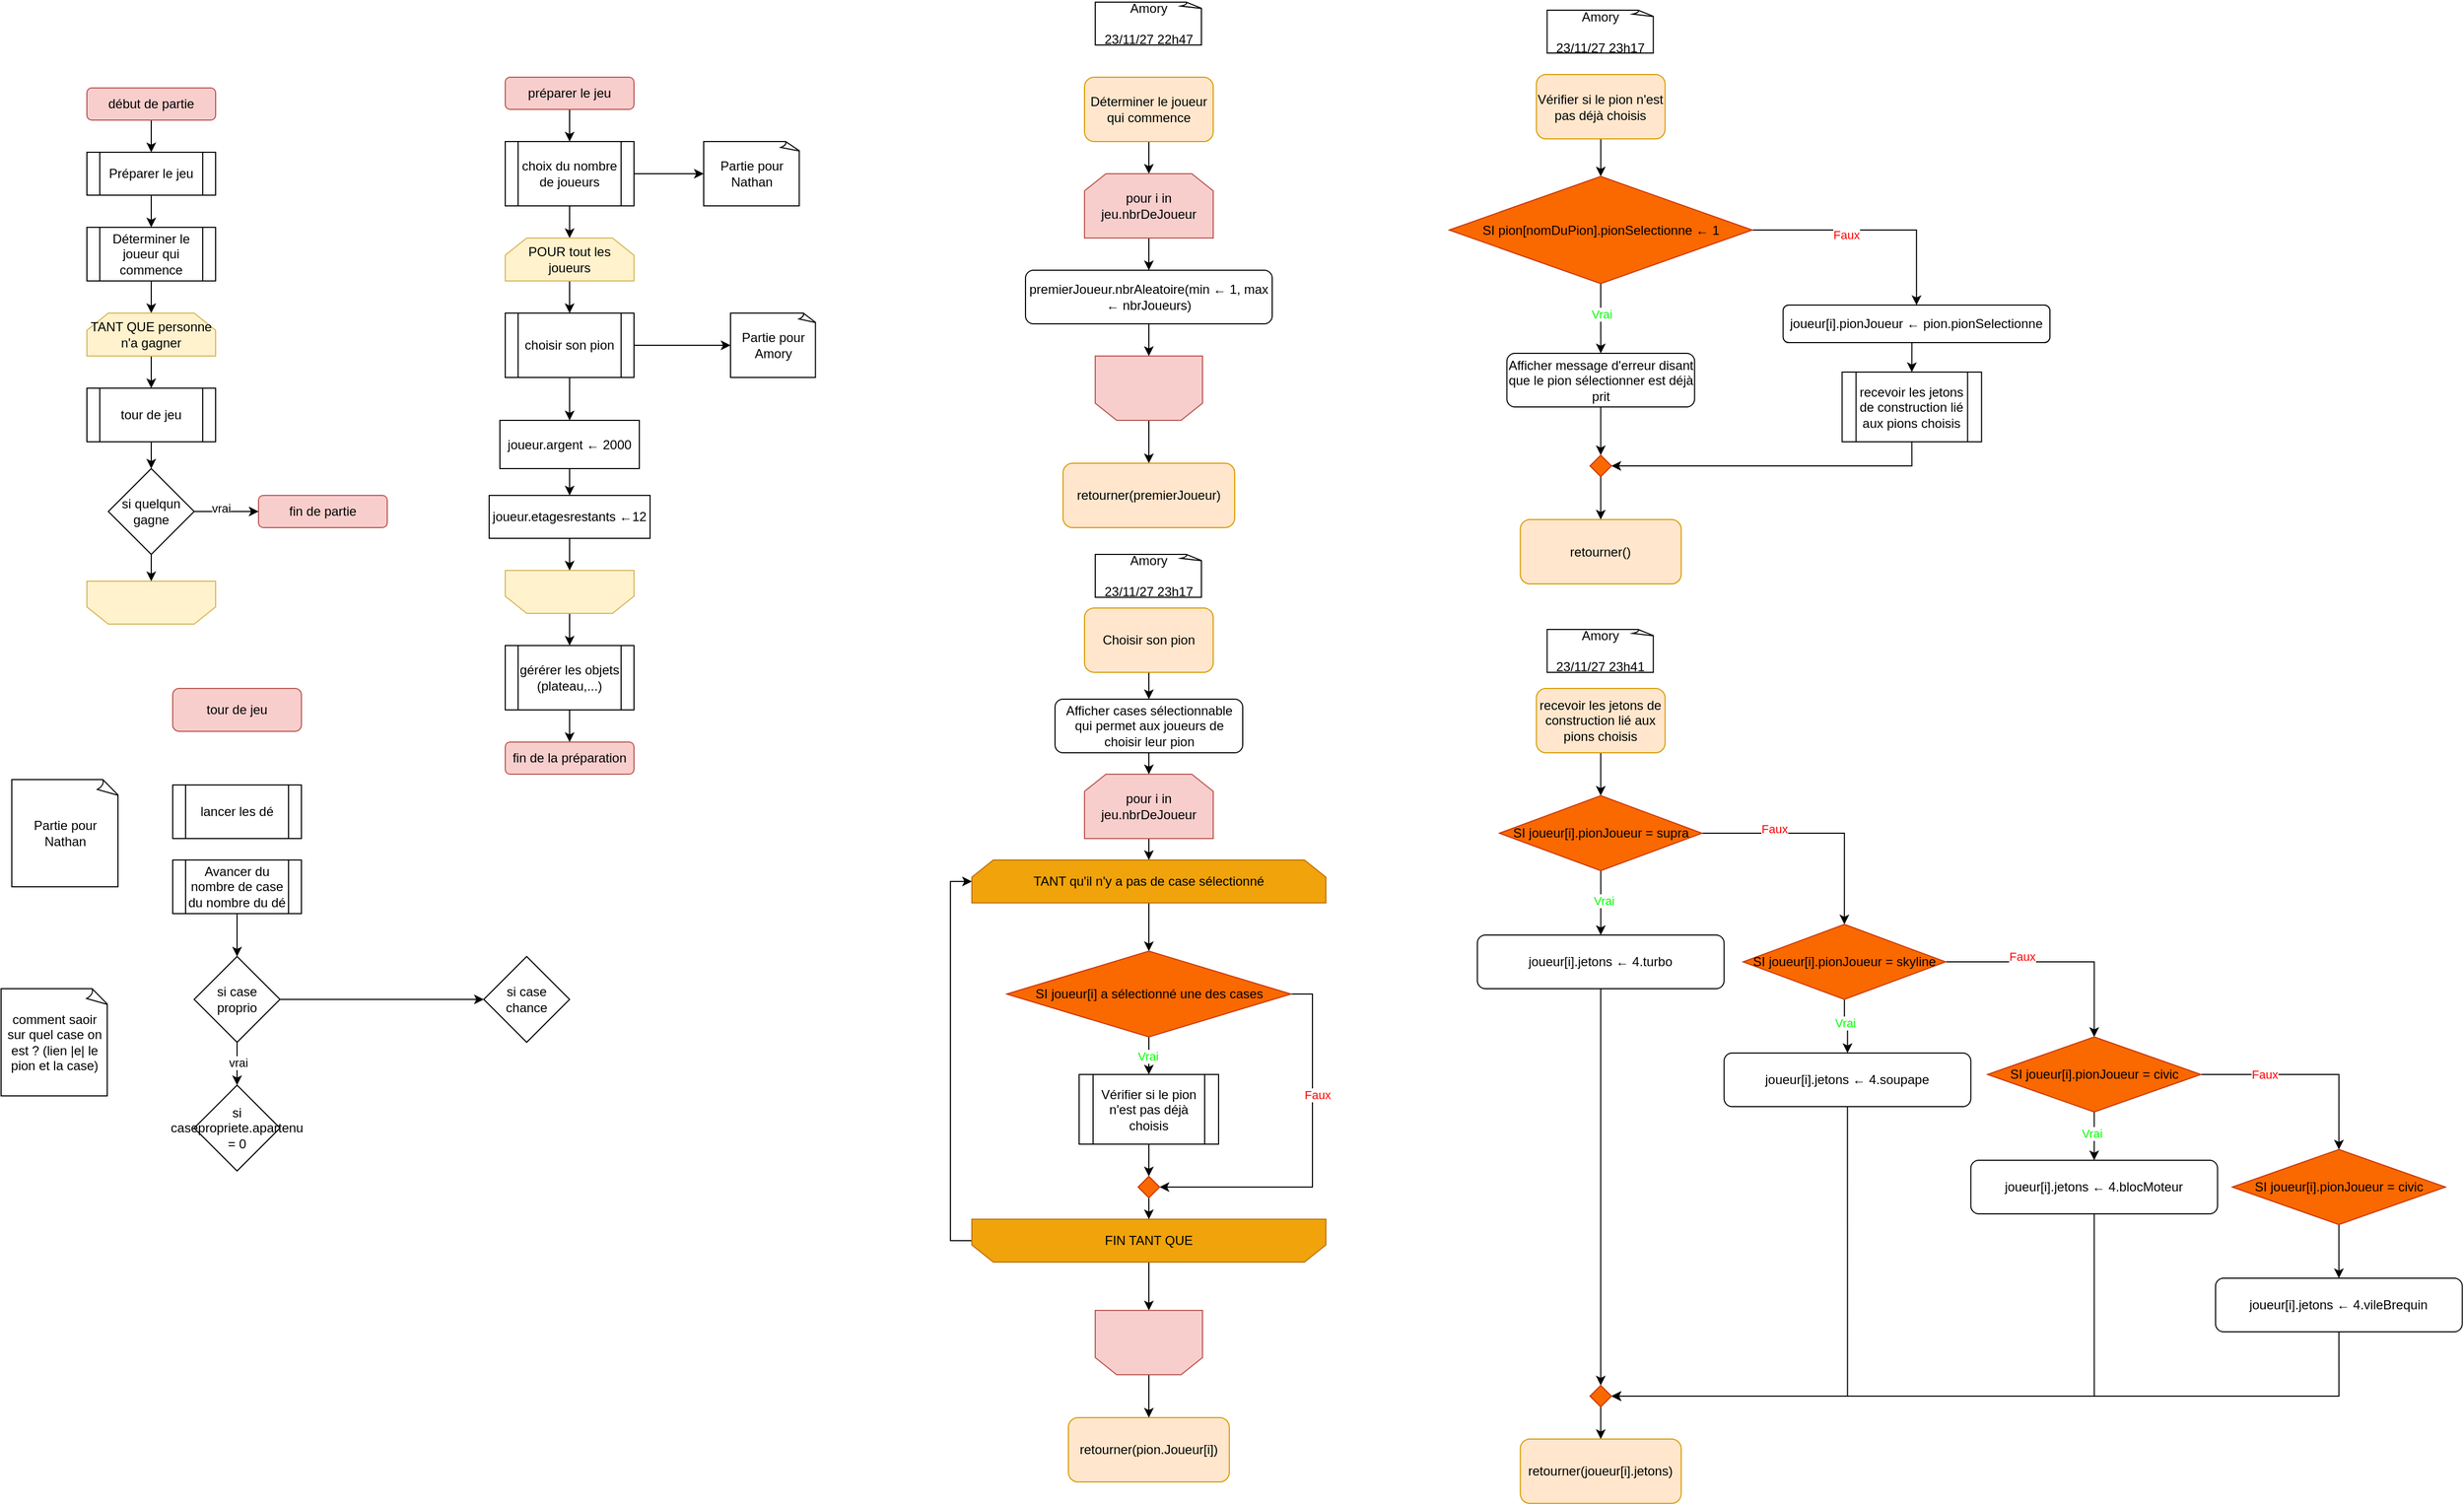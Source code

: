 <mxfile version="22.1.4" type="device">
  <diagram name="Page-1" id="bxNONvTWKdA4XL9HC_S2">
    <mxGraphModel dx="1434" dy="907" grid="1" gridSize="10" guides="1" tooltips="1" connect="1" arrows="1" fold="1" page="1" pageScale="1" pageWidth="827" pageHeight="1169" math="0" shadow="0">
      <root>
        <mxCell id="0" />
        <mxCell id="1" parent="0" />
        <mxCell id="yiL_vQixHmG9P4q_KTve-4" style="edgeStyle=orthogonalEdgeStyle;rounded=0;orthogonalLoop=1;jettySize=auto;html=1;" parent="1" source="yiL_vQixHmG9P4q_KTve-1" target="yiL_vQixHmG9P4q_KTve-3" edge="1">
          <mxGeometry relative="1" as="geometry" />
        </mxCell>
        <mxCell id="yiL_vQixHmG9P4q_KTve-1" value="début de partie" style="rounded=1;whiteSpace=wrap;html=1;fillColor=#f8cecc;strokeColor=#b85450;" parent="1" vertex="1">
          <mxGeometry x="110" y="100" width="120" height="30" as="geometry" />
        </mxCell>
        <mxCell id="yiL_vQixHmG9P4q_KTve-6" style="edgeStyle=orthogonalEdgeStyle;rounded=0;orthogonalLoop=1;jettySize=auto;html=1;" parent="1" source="yiL_vQixHmG9P4q_KTve-3" target="yiL_vQixHmG9P4q_KTve-5" edge="1">
          <mxGeometry relative="1" as="geometry" />
        </mxCell>
        <mxCell id="yiL_vQixHmG9P4q_KTve-3" value="Préparer le jeu" style="shape=process;whiteSpace=wrap;html=1;backgroundOutline=1;" parent="1" vertex="1">
          <mxGeometry x="110" y="160" width="120" height="40" as="geometry" />
        </mxCell>
        <mxCell id="yiL_vQixHmG9P4q_KTve-12" style="edgeStyle=orthogonalEdgeStyle;rounded=0;orthogonalLoop=1;jettySize=auto;html=1;" parent="1" source="yiL_vQixHmG9P4q_KTve-5" target="yiL_vQixHmG9P4q_KTve-8" edge="1">
          <mxGeometry relative="1" as="geometry" />
        </mxCell>
        <mxCell id="yiL_vQixHmG9P4q_KTve-5" value="Déterminer le joueur qui commence" style="shape=process;whiteSpace=wrap;html=1;backgroundOutline=1;" parent="1" vertex="1">
          <mxGeometry x="110" y="230" width="120" height="50" as="geometry" />
        </mxCell>
        <mxCell id="yiL_vQixHmG9P4q_KTve-17" style="edgeStyle=orthogonalEdgeStyle;rounded=0;orthogonalLoop=1;jettySize=auto;html=1;entryX=0.5;entryY=0;entryDx=0;entryDy=0;" parent="1" source="yiL_vQixHmG9P4q_KTve-7" target="yiL_vQixHmG9P4q_KTve-16" edge="1">
          <mxGeometry relative="1" as="geometry" />
        </mxCell>
        <mxCell id="yiL_vQixHmG9P4q_KTve-7" value="tour de jeu" style="shape=process;whiteSpace=wrap;html=1;backgroundOutline=1;" parent="1" vertex="1">
          <mxGeometry x="110" y="380" width="120" height="50" as="geometry" />
        </mxCell>
        <mxCell id="yiL_vQixHmG9P4q_KTve-10" style="edgeStyle=orthogonalEdgeStyle;rounded=0;orthogonalLoop=1;jettySize=auto;html=1;" parent="1" source="yiL_vQixHmG9P4q_KTve-8" target="yiL_vQixHmG9P4q_KTve-7" edge="1">
          <mxGeometry relative="1" as="geometry" />
        </mxCell>
        <mxCell id="yiL_vQixHmG9P4q_KTve-8" value="TANT QUE personne n&#39;a gagner" style="shape=loopLimit;whiteSpace=wrap;html=1;fillColor=#fff2cc;strokeColor=#d6b656;" parent="1" vertex="1">
          <mxGeometry x="110" y="310" width="120" height="40" as="geometry" />
        </mxCell>
        <mxCell id="yiL_vQixHmG9P4q_KTve-9" value="" style="shape=loopLimit;whiteSpace=wrap;html=1;rotation=-180;fillColor=#fff2cc;strokeColor=#d6b656;" parent="1" vertex="1">
          <mxGeometry x="110" y="560" width="120" height="40" as="geometry" />
        </mxCell>
        <mxCell id="yiL_vQixHmG9P4q_KTve-13" value="fin de partie" style="rounded=1;whiteSpace=wrap;html=1;fillColor=#f8cecc;strokeColor=#b85450;" parent="1" vertex="1">
          <mxGeometry x="270" y="480" width="120" height="30" as="geometry" />
        </mxCell>
        <mxCell id="yiL_vQixHmG9P4q_KTve-18" style="edgeStyle=orthogonalEdgeStyle;rounded=0;orthogonalLoop=1;jettySize=auto;html=1;entryX=0.5;entryY=1;entryDx=0;entryDy=0;" parent="1" source="yiL_vQixHmG9P4q_KTve-16" target="yiL_vQixHmG9P4q_KTve-9" edge="1">
          <mxGeometry relative="1" as="geometry" />
        </mxCell>
        <mxCell id="yiL_vQixHmG9P4q_KTve-20" style="edgeStyle=orthogonalEdgeStyle;rounded=0;orthogonalLoop=1;jettySize=auto;html=1;" parent="1" source="yiL_vQixHmG9P4q_KTve-16" target="yiL_vQixHmG9P4q_KTve-13" edge="1">
          <mxGeometry relative="1" as="geometry" />
        </mxCell>
        <mxCell id="yiL_vQixHmG9P4q_KTve-21" value="vrai" style="edgeLabel;html=1;align=center;verticalAlign=middle;resizable=0;points=[];" parent="yiL_vQixHmG9P4q_KTve-20" vertex="1" connectable="0">
          <mxGeometry x="-0.17" y="3" relative="1" as="geometry">
            <mxPoint as="offset" />
          </mxGeometry>
        </mxCell>
        <mxCell id="yiL_vQixHmG9P4q_KTve-16" value="si quelqun gagne" style="rhombus;whiteSpace=wrap;html=1;" parent="1" vertex="1">
          <mxGeometry x="130" y="455" width="80" height="80" as="geometry" />
        </mxCell>
        <mxCell id="yiL_vQixHmG9P4q_KTve-56" style="edgeStyle=orthogonalEdgeStyle;rounded=0;orthogonalLoop=1;jettySize=auto;html=1;" parent="1" source="yiL_vQixHmG9P4q_KTve-22" target="yiL_vQixHmG9P4q_KTve-44" edge="1">
          <mxGeometry relative="1" as="geometry" />
        </mxCell>
        <mxCell id="yiL_vQixHmG9P4q_KTve-22" value="préparer le jeu" style="rounded=1;whiteSpace=wrap;html=1;fillColor=#f8cecc;strokeColor=#b85450;" parent="1" vertex="1">
          <mxGeometry x="500" y="90" width="120" height="30" as="geometry" />
        </mxCell>
        <mxCell id="yiL_vQixHmG9P4q_KTve-71" style="edgeStyle=orthogonalEdgeStyle;rounded=0;orthogonalLoop=1;jettySize=auto;html=1;" parent="1" source="yiL_vQixHmG9P4q_KTve-25" target="yiL_vQixHmG9P4q_KTve-70" edge="1">
          <mxGeometry relative="1" as="geometry" />
        </mxCell>
        <mxCell id="yiL_vQixHmG9P4q_KTve-25" value="gérérer les objets (plateau,...)" style="shape=process;whiteSpace=wrap;html=1;backgroundOutline=1;" parent="1" vertex="1">
          <mxGeometry x="500" y="620" width="120" height="60" as="geometry" />
        </mxCell>
        <mxCell id="yiL_vQixHmG9P4q_KTve-27" value="tour de jeu" style="rounded=1;whiteSpace=wrap;html=1;fillColor=#f8cecc;strokeColor=#b85450;" parent="1" vertex="1">
          <mxGeometry x="190" y="660" width="120" height="40" as="geometry" />
        </mxCell>
        <mxCell id="yiL_vQixHmG9P4q_KTve-28" value="lancer les dé" style="shape=process;whiteSpace=wrap;html=1;backgroundOutline=1;" parent="1" vertex="1">
          <mxGeometry x="190" y="750" width="120" height="50" as="geometry" />
        </mxCell>
        <mxCell id="yiL_vQixHmG9P4q_KTve-74" style="edgeStyle=orthogonalEdgeStyle;rounded=0;orthogonalLoop=1;jettySize=auto;html=1;entryX=0.5;entryY=0;entryDx=0;entryDy=0;" parent="1" source="yiL_vQixHmG9P4q_KTve-29" target="yiL_vQixHmG9P4q_KTve-72" edge="1">
          <mxGeometry relative="1" as="geometry" />
        </mxCell>
        <mxCell id="yiL_vQixHmG9P4q_KTve-29" value="Avancer du nombre de case du nombre du dé" style="shape=process;whiteSpace=wrap;html=1;backgroundOutline=1;" parent="1" vertex="1">
          <mxGeometry x="190" y="820" width="120" height="50" as="geometry" />
        </mxCell>
        <mxCell id="yiL_vQixHmG9P4q_KTve-33" style="edgeStyle=orthogonalEdgeStyle;rounded=0;orthogonalLoop=1;jettySize=auto;html=1;" parent="1" source="yiL_vQixHmG9P4q_KTve-31" target="yiL_vQixHmG9P4q_KTve-32" edge="1">
          <mxGeometry relative="1" as="geometry" />
        </mxCell>
        <mxCell id="yiL_vQixHmG9P4q_KTve-31" value="Déterminer le joueur qui commence" style="rounded=1;whiteSpace=wrap;html=1;fillColor=#ffe6cc;strokeColor=#d79b00;" parent="1" vertex="1">
          <mxGeometry x="1040" y="90" width="120" height="60" as="geometry" />
        </mxCell>
        <mxCell id="yiL_vQixHmG9P4q_KTve-35" value="" style="edgeStyle=orthogonalEdgeStyle;rounded=0;orthogonalLoop=1;jettySize=auto;html=1;entryX=0.5;entryY=0;entryDx=0;entryDy=0;" parent="1" source="yiL_vQixHmG9P4q_KTve-32" target="MTgUoICXfyXX262EB3mx-3" edge="1">
          <mxGeometry relative="1" as="geometry">
            <mxPoint x="1100" y="260" as="targetPoint" />
          </mxGeometry>
        </mxCell>
        <mxCell id="yiL_vQixHmG9P4q_KTve-32" value="pour i in jeu.nbrDeJoueur" style="shape=loopLimit;whiteSpace=wrap;html=1;fillColor=#f8cecc;strokeColor=#b85450;" parent="1" vertex="1">
          <mxGeometry x="1040" y="180" width="120" height="60" as="geometry" />
        </mxCell>
        <mxCell id="MTgUoICXfyXX262EB3mx-5" value="" style="edgeStyle=orthogonalEdgeStyle;rounded=0;orthogonalLoop=1;jettySize=auto;html=1;" edge="1" parent="1" source="yiL_vQixHmG9P4q_KTve-36" target="yiL_vQixHmG9P4q_KTve-76">
          <mxGeometry relative="1" as="geometry" />
        </mxCell>
        <mxCell id="yiL_vQixHmG9P4q_KTve-36" value="" style="shape=loopLimit;whiteSpace=wrap;html=1;rotation=-180;fillColor=#f8cecc;strokeColor=#b85450;" parent="1" vertex="1">
          <mxGeometry x="1050" y="350" width="100" height="60" as="geometry" />
        </mxCell>
        <mxCell id="yiL_vQixHmG9P4q_KTve-57" style="edgeStyle=orthogonalEdgeStyle;rounded=0;orthogonalLoop=1;jettySize=auto;html=1;entryX=0.5;entryY=0;entryDx=0;entryDy=0;" parent="1" source="yiL_vQixHmG9P4q_KTve-44" target="yiL_vQixHmG9P4q_KTve-51" edge="1">
          <mxGeometry relative="1" as="geometry" />
        </mxCell>
        <mxCell id="yiL_vQixHmG9P4q_KTve-44" value="choix du nombre de joueurs" style="shape=process;whiteSpace=wrap;html=1;backgroundOutline=1;" parent="1" vertex="1">
          <mxGeometry x="500" y="150" width="120" height="60" as="geometry" />
        </mxCell>
        <mxCell id="MTgUoICXfyXX262EB3mx-61" style="edgeStyle=orthogonalEdgeStyle;rounded=0;orthogonalLoop=1;jettySize=auto;html=1;exitX=0.5;exitY=1;exitDx=0;exitDy=0;entryX=0.5;entryY=0;entryDx=0;entryDy=0;" edge="1" parent="1" source="yiL_vQixHmG9P4q_KTve-49" target="jHCuReyjh0XyiPhlsEp2-2">
          <mxGeometry relative="1" as="geometry" />
        </mxCell>
        <mxCell id="yiL_vQixHmG9P4q_KTve-49" value="choisir son pion" style="shape=process;whiteSpace=wrap;html=1;backgroundOutline=1;" parent="1" vertex="1">
          <mxGeometry x="500" y="310" width="120" height="60" as="geometry" />
        </mxCell>
        <mxCell id="yiL_vQixHmG9P4q_KTve-54" style="edgeStyle=orthogonalEdgeStyle;rounded=0;orthogonalLoop=1;jettySize=auto;html=1;" parent="1" source="yiL_vQixHmG9P4q_KTve-51" target="yiL_vQixHmG9P4q_KTve-49" edge="1">
          <mxGeometry relative="1" as="geometry" />
        </mxCell>
        <mxCell id="yiL_vQixHmG9P4q_KTve-51" value="POUR tout les joueurs" style="shape=loopLimit;whiteSpace=wrap;html=1;fillColor=#fff2cc;strokeColor=#d6b656;" parent="1" vertex="1">
          <mxGeometry x="500" y="240" width="120" height="40" as="geometry" />
        </mxCell>
        <mxCell id="yiL_vQixHmG9P4q_KTve-69" style="edgeStyle=orthogonalEdgeStyle;rounded=0;orthogonalLoop=1;jettySize=auto;html=1;" parent="1" source="yiL_vQixHmG9P4q_KTve-52" target="yiL_vQixHmG9P4q_KTve-25" edge="1">
          <mxGeometry relative="1" as="geometry" />
        </mxCell>
        <mxCell id="yiL_vQixHmG9P4q_KTve-52" value="" style="shape=loopLimit;whiteSpace=wrap;html=1;fillColor=#fff2cc;strokeColor=#d6b656;rotation=-180;" parent="1" vertex="1">
          <mxGeometry x="500" y="550" width="120" height="40" as="geometry" />
        </mxCell>
        <mxCell id="yiL_vQixHmG9P4q_KTve-70" value="fin de la préparation" style="rounded=1;whiteSpace=wrap;html=1;fillColor=#f8cecc;strokeColor=#b85450;" parent="1" vertex="1">
          <mxGeometry x="500" y="710" width="120" height="30" as="geometry" />
        </mxCell>
        <mxCell id="yiL_vQixHmG9P4q_KTve-80" style="edgeStyle=orthogonalEdgeStyle;rounded=0;orthogonalLoop=1;jettySize=auto;html=1;entryX=0.5;entryY=0;entryDx=0;entryDy=0;" parent="1" source="yiL_vQixHmG9P4q_KTve-72" target="yiL_vQixHmG9P4q_KTve-75" edge="1">
          <mxGeometry relative="1" as="geometry" />
        </mxCell>
        <mxCell id="yiL_vQixHmG9P4q_KTve-81" value="vrai" style="edgeLabel;html=1;align=center;verticalAlign=middle;resizable=0;points=[];" parent="yiL_vQixHmG9P4q_KTve-80" vertex="1" connectable="0">
          <mxGeometry x="-0.067" y="1" relative="1" as="geometry">
            <mxPoint as="offset" />
          </mxGeometry>
        </mxCell>
        <mxCell id="yiL_vQixHmG9P4q_KTve-83" style="edgeStyle=orthogonalEdgeStyle;rounded=0;orthogonalLoop=1;jettySize=auto;html=1;entryX=0;entryY=0.5;entryDx=0;entryDy=0;" parent="1" source="yiL_vQixHmG9P4q_KTve-72" target="yiL_vQixHmG9P4q_KTve-82" edge="1">
          <mxGeometry relative="1" as="geometry" />
        </mxCell>
        <mxCell id="yiL_vQixHmG9P4q_KTve-72" value="si case proprio" style="rhombus;whiteSpace=wrap;html=1;" parent="1" vertex="1">
          <mxGeometry x="210" y="910" width="80" height="80" as="geometry" />
        </mxCell>
        <mxCell id="yiL_vQixHmG9P4q_KTve-75" value="si casepropriete.apartenu = 0" style="rhombus;whiteSpace=wrap;html=1;" parent="1" vertex="1">
          <mxGeometry x="210" y="1030" width="80" height="80" as="geometry" />
        </mxCell>
        <mxCell id="yiL_vQixHmG9P4q_KTve-76" value="retourner(premierJoueur)" style="rounded=1;whiteSpace=wrap;html=1;fillColor=#ffe6cc;strokeColor=#d79b00;" parent="1" vertex="1">
          <mxGeometry x="1020" y="450" width="160" height="60" as="geometry" />
        </mxCell>
        <mxCell id="yiL_vQixHmG9P4q_KTve-78" value="&lt;div&gt;Amory&lt;/div&gt;&lt;div&gt;&lt;br&gt;&lt;/div&gt;&lt;div&gt;23/11/27 22h47&lt;br&gt;&lt;/div&gt;" style="whiteSpace=wrap;html=1;shape=mxgraph.basic.document" parent="1" vertex="1">
          <mxGeometry x="1050" y="20" width="100" height="40" as="geometry" />
        </mxCell>
        <mxCell id="yiL_vQixHmG9P4q_KTve-79" value="comment saoir sur quel case on est ? (lien |e| le pion et la case)" style="whiteSpace=wrap;html=1;shape=mxgraph.basic.document" parent="1" vertex="1">
          <mxGeometry x="30" y="940" width="100" height="100" as="geometry" />
        </mxCell>
        <mxCell id="yiL_vQixHmG9P4q_KTve-82" value="si case chance" style="rhombus;whiteSpace=wrap;html=1;" parent="1" vertex="1">
          <mxGeometry x="480" y="910" width="80" height="80" as="geometry" />
        </mxCell>
        <mxCell id="jHCuReyjh0XyiPhlsEp2-6" value="" style="edgeStyle=orthogonalEdgeStyle;rounded=0;orthogonalLoop=1;jettySize=auto;html=1;" parent="1" source="jHCuReyjh0XyiPhlsEp2-2" target="jHCuReyjh0XyiPhlsEp2-5" edge="1">
          <mxGeometry relative="1" as="geometry" />
        </mxCell>
        <mxCell id="jHCuReyjh0XyiPhlsEp2-2" value="joueur.argent&amp;nbsp;← 2000" style="rounded=0;whiteSpace=wrap;html=1;" parent="1" vertex="1">
          <mxGeometry x="495" y="410" width="130" height="45" as="geometry" />
        </mxCell>
        <mxCell id="jHCuReyjh0XyiPhlsEp2-7" value="" style="edgeStyle=orthogonalEdgeStyle;rounded=0;orthogonalLoop=1;jettySize=auto;html=1;" parent="1" source="jHCuReyjh0XyiPhlsEp2-5" target="yiL_vQixHmG9P4q_KTve-52" edge="1">
          <mxGeometry relative="1" as="geometry" />
        </mxCell>
        <mxCell id="jHCuReyjh0XyiPhlsEp2-5" value="joueur.etagesrestants ←12" style="rounded=0;whiteSpace=wrap;html=1;" parent="1" vertex="1">
          <mxGeometry x="485" y="480" width="150" height="40" as="geometry" />
        </mxCell>
        <mxCell id="YdNqk-apKDZC3eZrXdxS-1" value="Partie pour Nathan" style="whiteSpace=wrap;html=1;shape=mxgraph.basic.document" parent="1" vertex="1">
          <mxGeometry x="40" y="745" width="100" height="100" as="geometry" />
        </mxCell>
        <mxCell id="YdNqk-apKDZC3eZrXdxS-2" value="Partie pour Nathan" style="whiteSpace=wrap;html=1;shape=mxgraph.basic.document" parent="1" vertex="1">
          <mxGeometry x="685" y="150" width="90" height="60" as="geometry" />
        </mxCell>
        <mxCell id="YdNqk-apKDZC3eZrXdxS-4" value="Partie pour Amory" style="whiteSpace=wrap;html=1;shape=mxgraph.basic.document" parent="1" vertex="1">
          <mxGeometry x="710" y="310" width="80" height="60" as="geometry" />
        </mxCell>
        <mxCell id="YdNqk-apKDZC3eZrXdxS-6" style="edgeStyle=orthogonalEdgeStyle;rounded=0;orthogonalLoop=1;jettySize=auto;html=1;exitX=1;exitY=0.5;exitDx=0;exitDy=0;entryX=0;entryY=0.5;entryDx=0;entryDy=0;entryPerimeter=0;" parent="1" source="yiL_vQixHmG9P4q_KTve-49" target="YdNqk-apKDZC3eZrXdxS-4" edge="1">
          <mxGeometry relative="1" as="geometry" />
        </mxCell>
        <mxCell id="YdNqk-apKDZC3eZrXdxS-8" style="edgeStyle=orthogonalEdgeStyle;rounded=0;orthogonalLoop=1;jettySize=auto;html=1;exitX=1;exitY=0.5;exitDx=0;exitDy=0;entryX=0;entryY=0.5;entryDx=0;entryDy=0;entryPerimeter=0;" parent="1" source="yiL_vQixHmG9P4q_KTve-44" target="YdNqk-apKDZC3eZrXdxS-2" edge="1">
          <mxGeometry relative="1" as="geometry" />
        </mxCell>
        <mxCell id="MTgUoICXfyXX262EB3mx-4" value="" style="edgeStyle=orthogonalEdgeStyle;rounded=0;orthogonalLoop=1;jettySize=auto;html=1;" edge="1" parent="1" source="MTgUoICXfyXX262EB3mx-3" target="yiL_vQixHmG9P4q_KTve-36">
          <mxGeometry relative="1" as="geometry" />
        </mxCell>
        <mxCell id="MTgUoICXfyXX262EB3mx-3" value="premierJoueur.nbrAleatoire(min ← 1, max ← nbrJoueurs)" style="rounded=1;whiteSpace=wrap;html=1;" vertex="1" parent="1">
          <mxGeometry x="985" y="270" width="230" height="50" as="geometry" />
        </mxCell>
        <mxCell id="MTgUoICXfyXX262EB3mx-13" value="" style="edgeStyle=orthogonalEdgeStyle;rounded=0;orthogonalLoop=1;jettySize=auto;html=1;entryX=0.5;entryY=0;entryDx=0;entryDy=0;" edge="1" parent="1" source="MTgUoICXfyXX262EB3mx-7" target="MTgUoICXfyXX262EB3mx-14">
          <mxGeometry relative="1" as="geometry">
            <mxPoint x="1100" y="685" as="targetPoint" />
          </mxGeometry>
        </mxCell>
        <mxCell id="MTgUoICXfyXX262EB3mx-7" value="Choisir son pion" style="rounded=1;whiteSpace=wrap;html=1;fillColor=#ffe6cc;strokeColor=#d79b00;" vertex="1" parent="1">
          <mxGeometry x="1040" y="585" width="120" height="60" as="geometry" />
        </mxCell>
        <mxCell id="MTgUoICXfyXX262EB3mx-8" value="retourner(pion.Joueur[i])" style="rounded=1;whiteSpace=wrap;html=1;fillColor=#ffe6cc;strokeColor=#d79b00;" vertex="1" parent="1">
          <mxGeometry x="1025" y="1340" width="150" height="60" as="geometry" />
        </mxCell>
        <mxCell id="MTgUoICXfyXX262EB3mx-37" value="" style="edgeStyle=orthogonalEdgeStyle;rounded=0;orthogonalLoop=1;jettySize=auto;html=1;" edge="1" parent="1" source="MTgUoICXfyXX262EB3mx-14" target="MTgUoICXfyXX262EB3mx-36">
          <mxGeometry relative="1" as="geometry" />
        </mxCell>
        <mxCell id="MTgUoICXfyXX262EB3mx-14" value="Afficher cases sélectionnable qui permet aux joueurs de choisir leur pion" style="rounded=1;whiteSpace=wrap;html=1;" vertex="1" parent="1">
          <mxGeometry x="1012.5" y="670" width="175" height="50" as="geometry" />
        </mxCell>
        <mxCell id="MTgUoICXfyXX262EB3mx-31" style="edgeStyle=orthogonalEdgeStyle;rounded=0;orthogonalLoop=1;jettySize=auto;html=1;exitX=0.5;exitY=1;exitDx=0;exitDy=0;entryX=0.5;entryY=0;entryDx=0;entryDy=0;" edge="1" parent="1" source="MTgUoICXfyXX262EB3mx-16" target="MTgUoICXfyXX262EB3mx-30">
          <mxGeometry relative="1" as="geometry" />
        </mxCell>
        <mxCell id="MTgUoICXfyXX262EB3mx-16" value="Vérifier si le pion n&#39;est pas déjà choisis" style="shape=process;whiteSpace=wrap;html=1;backgroundOutline=1;" vertex="1" parent="1">
          <mxGeometry x="1035" y="1020" width="130" height="65" as="geometry" />
        </mxCell>
        <mxCell id="MTgUoICXfyXX262EB3mx-23" style="edgeStyle=orthogonalEdgeStyle;rounded=0;orthogonalLoop=1;jettySize=auto;html=1;exitX=0.5;exitY=1;exitDx=0;exitDy=0;entryX=0.5;entryY=0;entryDx=0;entryDy=0;" edge="1" parent="1" source="MTgUoICXfyXX262EB3mx-21" target="MTgUoICXfyXX262EB3mx-16">
          <mxGeometry relative="1" as="geometry" />
        </mxCell>
        <mxCell id="MTgUoICXfyXX262EB3mx-24" value="&lt;font color=&quot;#00ff00&quot;&gt;Vrai&lt;/font&gt;" style="edgeLabel;html=1;align=center;verticalAlign=middle;resizable=0;points=[];" vertex="1" connectable="0" parent="MTgUoICXfyXX262EB3mx-23">
          <mxGeometry y="-1" relative="1" as="geometry">
            <mxPoint as="offset" />
          </mxGeometry>
        </mxCell>
        <mxCell id="MTgUoICXfyXX262EB3mx-33" style="edgeStyle=orthogonalEdgeStyle;rounded=0;orthogonalLoop=1;jettySize=auto;html=1;exitX=1;exitY=0.5;exitDx=0;exitDy=0;entryX=1;entryY=0.5;entryDx=0;entryDy=0;" edge="1" parent="1" source="MTgUoICXfyXX262EB3mx-21" target="MTgUoICXfyXX262EB3mx-30">
          <mxGeometry relative="1" as="geometry" />
        </mxCell>
        <mxCell id="MTgUoICXfyXX262EB3mx-34" value="&lt;font color=&quot;#ff0000&quot;&gt;Faux&lt;/font&gt;" style="edgeLabel;html=1;align=center;verticalAlign=middle;resizable=0;points=[];" vertex="1" connectable="0" parent="MTgUoICXfyXX262EB3mx-33">
          <mxGeometry x="-0.334" y="4" relative="1" as="geometry">
            <mxPoint as="offset" />
          </mxGeometry>
        </mxCell>
        <mxCell id="MTgUoICXfyXX262EB3mx-21" value="SI joueur[i] a sélectionné une des cases" style="rhombus;whiteSpace=wrap;html=1;fillColor=#fa6800;strokeColor=#C73500;fontColor=#000000;" vertex="1" parent="1">
          <mxGeometry x="967.5" y="905" width="265" height="80" as="geometry" />
        </mxCell>
        <mxCell id="MTgUoICXfyXX262EB3mx-26" value="" style="edgeStyle=orthogonalEdgeStyle;rounded=0;orthogonalLoop=1;jettySize=auto;html=1;" edge="1" parent="1" source="MTgUoICXfyXX262EB3mx-25" target="MTgUoICXfyXX262EB3mx-21">
          <mxGeometry relative="1" as="geometry" />
        </mxCell>
        <mxCell id="MTgUoICXfyXX262EB3mx-25" value="TANT qu&#39;il n&#39;y a pas de case sélectionné " style="shape=loopLimit;whiteSpace=wrap;html=1;fillColor=#f0a30a;fontColor=#000000;strokeColor=#BD7000;shadow=0;" vertex="1" parent="1">
          <mxGeometry x="935" y="820" width="330" height="40" as="geometry" />
        </mxCell>
        <mxCell id="MTgUoICXfyXX262EB3mx-40" style="edgeStyle=orthogonalEdgeStyle;rounded=0;orthogonalLoop=1;jettySize=auto;html=1;exitX=0.5;exitY=0;exitDx=0;exitDy=0;entryX=0.5;entryY=1;entryDx=0;entryDy=0;" edge="1" parent="1" source="MTgUoICXfyXX262EB3mx-28" target="MTgUoICXfyXX262EB3mx-39">
          <mxGeometry relative="1" as="geometry" />
        </mxCell>
        <mxCell id="MTgUoICXfyXX262EB3mx-50" style="edgeStyle=orthogonalEdgeStyle;rounded=0;orthogonalLoop=1;jettySize=auto;html=1;exitX=1;exitY=0.5;exitDx=0;exitDy=0;entryX=0;entryY=0.5;entryDx=0;entryDy=0;" edge="1" parent="1" source="MTgUoICXfyXX262EB3mx-28" target="MTgUoICXfyXX262EB3mx-25">
          <mxGeometry relative="1" as="geometry" />
        </mxCell>
        <mxCell id="MTgUoICXfyXX262EB3mx-28" value="FIN TANT QUE" style="shape=loopLimit;whiteSpace=wrap;html=1;fillColor=#f0a30a;fontColor=#000000;strokeColor=#BD7000;rotation=0;verticalAlign=middle;horizontal=1;textDirection=ltr;labelPosition=center;verticalLabelPosition=middle;align=center;direction=west;shadow=0;" vertex="1" parent="1">
          <mxGeometry x="935" y="1155" width="330" height="40" as="geometry" />
        </mxCell>
        <mxCell id="MTgUoICXfyXX262EB3mx-32" style="edgeStyle=orthogonalEdgeStyle;rounded=0;orthogonalLoop=1;jettySize=auto;html=1;exitX=0.5;exitY=1;exitDx=0;exitDy=0;entryX=0.5;entryY=1;entryDx=0;entryDy=0;" edge="1" parent="1" source="MTgUoICXfyXX262EB3mx-30" target="MTgUoICXfyXX262EB3mx-28">
          <mxGeometry relative="1" as="geometry" />
        </mxCell>
        <mxCell id="MTgUoICXfyXX262EB3mx-30" value="" style="rhombus;whiteSpace=wrap;html=1;fontSize=13;fontColor=#000000;fillColor=#fa6800;shadow=0;strokeColor=#C73500;" vertex="1" parent="1">
          <mxGeometry x="1090" y="1115" width="20" height="20" as="geometry" />
        </mxCell>
        <mxCell id="MTgUoICXfyXX262EB3mx-38" style="edgeStyle=orthogonalEdgeStyle;rounded=0;orthogonalLoop=1;jettySize=auto;html=1;exitX=0.5;exitY=1;exitDx=0;exitDy=0;entryX=0.5;entryY=0;entryDx=0;entryDy=0;" edge="1" parent="1" source="MTgUoICXfyXX262EB3mx-36" target="MTgUoICXfyXX262EB3mx-25">
          <mxGeometry relative="1" as="geometry" />
        </mxCell>
        <mxCell id="MTgUoICXfyXX262EB3mx-36" value="pour i in jeu.nbrDeJoueur" style="shape=loopLimit;whiteSpace=wrap;html=1;fillColor=#f8cecc;strokeColor=#b85450;" vertex="1" parent="1">
          <mxGeometry x="1040" y="740" width="120" height="60" as="geometry" />
        </mxCell>
        <mxCell id="MTgUoICXfyXX262EB3mx-41" style="edgeStyle=orthogonalEdgeStyle;rounded=0;orthogonalLoop=1;jettySize=auto;html=1;exitX=0.5;exitY=0;exitDx=0;exitDy=0;entryX=0.5;entryY=0;entryDx=0;entryDy=0;" edge="1" parent="1" source="MTgUoICXfyXX262EB3mx-39" target="MTgUoICXfyXX262EB3mx-8">
          <mxGeometry relative="1" as="geometry" />
        </mxCell>
        <mxCell id="MTgUoICXfyXX262EB3mx-39" value="" style="shape=loopLimit;whiteSpace=wrap;html=1;rotation=-180;fillColor=#f8cecc;strokeColor=#b85450;" vertex="1" parent="1">
          <mxGeometry x="1050" y="1240" width="100" height="60" as="geometry" />
        </mxCell>
        <mxCell id="MTgUoICXfyXX262EB3mx-44" value="" style="edgeStyle=orthogonalEdgeStyle;rounded=0;orthogonalLoop=1;jettySize=auto;html=1;" edge="1" parent="1" source="MTgUoICXfyXX262EB3mx-42" target="MTgUoICXfyXX262EB3mx-43">
          <mxGeometry relative="1" as="geometry" />
        </mxCell>
        <mxCell id="MTgUoICXfyXX262EB3mx-42" value="Vérifier si le pion n&#39;est pas déjà choisis" style="rounded=1;whiteSpace=wrap;html=1;fillColor=#ffe6cc;strokeColor=#d79b00;" vertex="1" parent="1">
          <mxGeometry x="1461.25" y="87.5" width="120" height="60" as="geometry" />
        </mxCell>
        <mxCell id="MTgUoICXfyXX262EB3mx-46" value="" style="edgeStyle=orthogonalEdgeStyle;rounded=0;orthogonalLoop=1;jettySize=auto;html=1;" edge="1" parent="1" source="MTgUoICXfyXX262EB3mx-43" target="MTgUoICXfyXX262EB3mx-45">
          <mxGeometry relative="1" as="geometry" />
        </mxCell>
        <mxCell id="MTgUoICXfyXX262EB3mx-47" value="&lt;font color=&quot;#00ff00&quot;&gt;Vrai&lt;/font&gt;" style="edgeLabel;html=1;align=center;verticalAlign=middle;resizable=0;points=[];" vertex="1" connectable="0" parent="MTgUoICXfyXX262EB3mx-46">
          <mxGeometry x="-0.139" relative="1" as="geometry">
            <mxPoint as="offset" />
          </mxGeometry>
        </mxCell>
        <mxCell id="MTgUoICXfyXX262EB3mx-52" style="edgeStyle=orthogonalEdgeStyle;rounded=0;orthogonalLoop=1;jettySize=auto;html=1;exitX=1;exitY=0.5;exitDx=0;exitDy=0;entryX=0.5;entryY=0;entryDx=0;entryDy=0;" edge="1" parent="1" source="MTgUoICXfyXX262EB3mx-43" target="MTgUoICXfyXX262EB3mx-51">
          <mxGeometry relative="1" as="geometry" />
        </mxCell>
        <mxCell id="MTgUoICXfyXX262EB3mx-54" value="&lt;font color=&quot;#ff0000&quot;&gt;Faux&lt;/font&gt;" style="edgeLabel;html=1;align=center;verticalAlign=middle;resizable=0;points=[];" vertex="1" connectable="0" parent="MTgUoICXfyXX262EB3mx-52">
          <mxGeometry x="-0.216" y="-4" relative="1" as="geometry">
            <mxPoint as="offset" />
          </mxGeometry>
        </mxCell>
        <mxCell id="MTgUoICXfyXX262EB3mx-43" value="SI pion[nomDuPion].pionSelectionne ← 1" style="rhombus;whiteSpace=wrap;html=1;fillColor=#fa6800;strokeColor=#C73500;fontColor=#000000;" vertex="1" parent="1">
          <mxGeometry x="1380" y="182.5" width="282.5" height="100" as="geometry" />
        </mxCell>
        <mxCell id="MTgUoICXfyXX262EB3mx-49" style="edgeStyle=orthogonalEdgeStyle;rounded=0;orthogonalLoop=1;jettySize=auto;html=1;exitX=0.5;exitY=1;exitDx=0;exitDy=0;entryX=0.5;entryY=0;entryDx=0;entryDy=0;" edge="1" parent="1" source="MTgUoICXfyXX262EB3mx-45" target="MTgUoICXfyXX262EB3mx-48">
          <mxGeometry relative="1" as="geometry" />
        </mxCell>
        <mxCell id="MTgUoICXfyXX262EB3mx-45" value="Afficher message d&#39;erreur disant que le pion sélectionner est déjà prit" style="rounded=1;whiteSpace=wrap;html=1;" vertex="1" parent="1">
          <mxGeometry x="1433.75" y="347.5" width="175" height="50" as="geometry" />
        </mxCell>
        <mxCell id="MTgUoICXfyXX262EB3mx-56" style="edgeStyle=orthogonalEdgeStyle;rounded=0;orthogonalLoop=1;jettySize=auto;html=1;exitX=0.5;exitY=1;exitDx=0;exitDy=0;entryX=0.5;entryY=0;entryDx=0;entryDy=0;" edge="1" parent="1" source="MTgUoICXfyXX262EB3mx-48" target="MTgUoICXfyXX262EB3mx-55">
          <mxGeometry relative="1" as="geometry" />
        </mxCell>
        <mxCell id="MTgUoICXfyXX262EB3mx-48" value="" style="rhombus;whiteSpace=wrap;html=1;fontSize=13;fontColor=#000000;fillColor=#fa6800;shadow=0;strokeColor=#C73500;" vertex="1" parent="1">
          <mxGeometry x="1511.25" y="442.5" width="20" height="20" as="geometry" />
        </mxCell>
        <mxCell id="MTgUoICXfyXX262EB3mx-63" style="edgeStyle=orthogonalEdgeStyle;rounded=0;orthogonalLoop=1;jettySize=auto;html=1;exitX=0.5;exitY=1;exitDx=0;exitDy=0;entryX=0.5;entryY=0;entryDx=0;entryDy=0;" edge="1" parent="1" source="MTgUoICXfyXX262EB3mx-51" target="MTgUoICXfyXX262EB3mx-62">
          <mxGeometry relative="1" as="geometry" />
        </mxCell>
        <mxCell id="MTgUoICXfyXX262EB3mx-51" value="joueur[i].pionJoueur ← pion.pionSelectionne" style="rounded=1;whiteSpace=wrap;html=1;" vertex="1" parent="1">
          <mxGeometry x="1691.25" y="302.5" width="248.75" height="35" as="geometry" />
        </mxCell>
        <mxCell id="MTgUoICXfyXX262EB3mx-55" value="retourner()" style="rounded=1;whiteSpace=wrap;html=1;fillColor=#ffe6cc;strokeColor=#d79b00;" vertex="1" parent="1">
          <mxGeometry x="1446.25" y="502.5" width="150" height="60" as="geometry" />
        </mxCell>
        <mxCell id="MTgUoICXfyXX262EB3mx-65" style="edgeStyle=orthogonalEdgeStyle;rounded=0;orthogonalLoop=1;jettySize=auto;html=1;exitX=0.5;exitY=1;exitDx=0;exitDy=0;entryX=0.5;entryY=0;entryDx=0;entryDy=0;" edge="1" parent="1" source="MTgUoICXfyXX262EB3mx-57" target="MTgUoICXfyXX262EB3mx-60">
          <mxGeometry relative="1" as="geometry" />
        </mxCell>
        <mxCell id="MTgUoICXfyXX262EB3mx-57" value="recevoir les jetons de construction lié aux pions choisis" style="rounded=1;whiteSpace=wrap;html=1;fillColor=#ffe6cc;strokeColor=#d79b00;" vertex="1" parent="1">
          <mxGeometry x="1461.25" y="660" width="120" height="60" as="geometry" />
        </mxCell>
        <mxCell id="MTgUoICXfyXX262EB3mx-58" value="&lt;div&gt;Amory&lt;/div&gt;&lt;div&gt;&lt;br&gt;&lt;/div&gt;&lt;div&gt;23/11/27 23h17&lt;br&gt;&lt;/div&gt;" style="whiteSpace=wrap;html=1;shape=mxgraph.basic.document" vertex="1" parent="1">
          <mxGeometry x="1050" y="535" width="100" height="40" as="geometry" />
        </mxCell>
        <mxCell id="MTgUoICXfyXX262EB3mx-59" value="&lt;div&gt;Amory&lt;/div&gt;&lt;div&gt;&lt;br&gt;&lt;/div&gt;&lt;div&gt;23/11/27 23h17&lt;br&gt;&lt;/div&gt;" style="whiteSpace=wrap;html=1;shape=mxgraph.basic.document" vertex="1" parent="1">
          <mxGeometry x="1471.25" y="27.5" width="100" height="40" as="geometry" />
        </mxCell>
        <mxCell id="MTgUoICXfyXX262EB3mx-67" value="" style="edgeStyle=orthogonalEdgeStyle;rounded=0;orthogonalLoop=1;jettySize=auto;html=1;" edge="1" parent="1" source="MTgUoICXfyXX262EB3mx-60" target="MTgUoICXfyXX262EB3mx-66">
          <mxGeometry relative="1" as="geometry" />
        </mxCell>
        <mxCell id="MTgUoICXfyXX262EB3mx-69" value="&lt;font color=&quot;#00ff00&quot;&gt;Vrai&lt;/font&gt;" style="edgeLabel;html=1;align=center;verticalAlign=middle;resizable=0;points=[];" vertex="1" connectable="0" parent="MTgUoICXfyXX262EB3mx-67">
          <mxGeometry x="-0.067" y="2" relative="1" as="geometry">
            <mxPoint as="offset" />
          </mxGeometry>
        </mxCell>
        <mxCell id="MTgUoICXfyXX262EB3mx-71" style="edgeStyle=orthogonalEdgeStyle;rounded=0;orthogonalLoop=1;jettySize=auto;html=1;exitX=1;exitY=0.5;exitDx=0;exitDy=0;entryX=0.5;entryY=0;entryDx=0;entryDy=0;" edge="1" parent="1" source="MTgUoICXfyXX262EB3mx-60" target="MTgUoICXfyXX262EB3mx-70">
          <mxGeometry relative="1" as="geometry" />
        </mxCell>
        <mxCell id="MTgUoICXfyXX262EB3mx-72" value="Faux" style="edgeLabel;html=1;align=center;verticalAlign=middle;resizable=0;points=[];" vertex="1" connectable="0" parent="MTgUoICXfyXX262EB3mx-71">
          <mxGeometry x="-0.383" y="3" relative="1" as="geometry">
            <mxPoint as="offset" />
          </mxGeometry>
        </mxCell>
        <mxCell id="MTgUoICXfyXX262EB3mx-73" value="&lt;font color=&quot;#ff0000&quot;&gt;Faux&lt;/font&gt;" style="edgeLabel;html=1;align=center;verticalAlign=middle;resizable=0;points=[];" vertex="1" connectable="0" parent="MTgUoICXfyXX262EB3mx-71">
          <mxGeometry x="-0.383" y="4" relative="1" as="geometry">
            <mxPoint as="offset" />
          </mxGeometry>
        </mxCell>
        <mxCell id="MTgUoICXfyXX262EB3mx-60" value="SI joueur[i].pionJoueur = supra" style="rhombus;whiteSpace=wrap;html=1;fillColor=#fa6800;strokeColor=#C73500;fontColor=#000000;" vertex="1" parent="1">
          <mxGeometry x="1426.88" y="760" width="188.75" height="70" as="geometry" />
        </mxCell>
        <mxCell id="MTgUoICXfyXX262EB3mx-64" style="edgeStyle=orthogonalEdgeStyle;rounded=0;orthogonalLoop=1;jettySize=auto;html=1;exitX=0.5;exitY=1;exitDx=0;exitDy=0;entryX=1;entryY=0.5;entryDx=0;entryDy=0;" edge="1" parent="1" source="MTgUoICXfyXX262EB3mx-62" target="MTgUoICXfyXX262EB3mx-48">
          <mxGeometry relative="1" as="geometry" />
        </mxCell>
        <mxCell id="MTgUoICXfyXX262EB3mx-62" value="recevoir les jetons de construction lié aux pions choisis" style="shape=process;whiteSpace=wrap;html=1;backgroundOutline=1;" vertex="1" parent="1">
          <mxGeometry x="1746.25" y="365" width="130" height="65" as="geometry" />
        </mxCell>
        <mxCell id="MTgUoICXfyXX262EB3mx-92" style="edgeStyle=orthogonalEdgeStyle;rounded=0;orthogonalLoop=1;jettySize=auto;html=1;exitX=0.5;exitY=1;exitDx=0;exitDy=0;entryX=0.5;entryY=0;entryDx=0;entryDy=0;" edge="1" parent="1" source="MTgUoICXfyXX262EB3mx-66" target="MTgUoICXfyXX262EB3mx-88">
          <mxGeometry relative="1" as="geometry" />
        </mxCell>
        <mxCell id="MTgUoICXfyXX262EB3mx-66" value="joueur[i].jetons ← 4.turbo" style="rounded=1;whiteSpace=wrap;html=1;" vertex="1" parent="1">
          <mxGeometry x="1406.25" y="890" width="230" height="50" as="geometry" />
        </mxCell>
        <mxCell id="MTgUoICXfyXX262EB3mx-75" value="" style="edgeStyle=orthogonalEdgeStyle;rounded=0;orthogonalLoop=1;jettySize=auto;html=1;" edge="1" parent="1" source="MTgUoICXfyXX262EB3mx-70" target="MTgUoICXfyXX262EB3mx-74">
          <mxGeometry relative="1" as="geometry" />
        </mxCell>
        <mxCell id="MTgUoICXfyXX262EB3mx-76" value="&lt;font color=&quot;#00ff00&quot;&gt;Vrai&lt;/font&gt;" style="edgeLabel;html=1;align=center;verticalAlign=middle;resizable=0;points=[];" vertex="1" connectable="0" parent="MTgUoICXfyXX262EB3mx-75">
          <mxGeometry x="-0.04" y="3" relative="1" as="geometry">
            <mxPoint as="offset" />
          </mxGeometry>
        </mxCell>
        <mxCell id="MTgUoICXfyXX262EB3mx-78" style="edgeStyle=orthogonalEdgeStyle;rounded=0;orthogonalLoop=1;jettySize=auto;html=1;exitX=1;exitY=0.5;exitDx=0;exitDy=0;entryX=0.5;entryY=0;entryDx=0;entryDy=0;" edge="1" parent="1" source="MTgUoICXfyXX262EB3mx-70" target="MTgUoICXfyXX262EB3mx-77">
          <mxGeometry relative="1" as="geometry" />
        </mxCell>
        <mxCell id="MTgUoICXfyXX262EB3mx-81" value="&lt;font color=&quot;#ff0000&quot;&gt;Faux&lt;/font&gt;" style="edgeLabel;html=1;align=center;verticalAlign=middle;resizable=0;points=[];" vertex="1" connectable="0" parent="MTgUoICXfyXX262EB3mx-78">
          <mxGeometry x="-0.319" y="-1" relative="1" as="geometry">
            <mxPoint y="-6" as="offset" />
          </mxGeometry>
        </mxCell>
        <mxCell id="MTgUoICXfyXX262EB3mx-70" value="SI joueur[i].pionJoueur = skyline" style="rhombus;whiteSpace=wrap;html=1;fillColor=#fa6800;strokeColor=#C73500;fontColor=#000000;" vertex="1" parent="1">
          <mxGeometry x="1654" y="880" width="188.75" height="70" as="geometry" />
        </mxCell>
        <mxCell id="MTgUoICXfyXX262EB3mx-95" style="edgeStyle=orthogonalEdgeStyle;rounded=0;orthogonalLoop=1;jettySize=auto;html=1;exitX=0.5;exitY=1;exitDx=0;exitDy=0;entryX=1;entryY=0.5;entryDx=0;entryDy=0;" edge="1" parent="1" source="MTgUoICXfyXX262EB3mx-74" target="MTgUoICXfyXX262EB3mx-88">
          <mxGeometry relative="1" as="geometry" />
        </mxCell>
        <mxCell id="MTgUoICXfyXX262EB3mx-74" value="joueur[i].jetons ← 4.soupape" style="rounded=1;whiteSpace=wrap;html=1;" vertex="1" parent="1">
          <mxGeometry x="1636.25" y="1000" width="230" height="50" as="geometry" />
        </mxCell>
        <mxCell id="MTgUoICXfyXX262EB3mx-80" style="edgeStyle=orthogonalEdgeStyle;rounded=0;orthogonalLoop=1;jettySize=auto;html=1;exitX=0.5;exitY=1;exitDx=0;exitDy=0;entryX=0.5;entryY=0;entryDx=0;entryDy=0;" edge="1" parent="1" source="MTgUoICXfyXX262EB3mx-77" target="MTgUoICXfyXX262EB3mx-79">
          <mxGeometry relative="1" as="geometry" />
        </mxCell>
        <mxCell id="MTgUoICXfyXX262EB3mx-82" value="&lt;font color=&quot;#00ff00&quot;&gt;Vrai&lt;/font&gt;" style="edgeLabel;html=1;align=center;verticalAlign=middle;resizable=0;points=[];" vertex="1" connectable="0" parent="MTgUoICXfyXX262EB3mx-80">
          <mxGeometry x="-0.111" y="-3" relative="1" as="geometry">
            <mxPoint as="offset" />
          </mxGeometry>
        </mxCell>
        <mxCell id="MTgUoICXfyXX262EB3mx-86" style="edgeStyle=orthogonalEdgeStyle;rounded=0;orthogonalLoop=1;jettySize=auto;html=1;exitX=1;exitY=0.5;exitDx=0;exitDy=0;entryX=0.5;entryY=0;entryDx=0;entryDy=0;" edge="1" parent="1" source="MTgUoICXfyXX262EB3mx-77" target="MTgUoICXfyXX262EB3mx-83">
          <mxGeometry relative="1" as="geometry" />
        </mxCell>
        <mxCell id="MTgUoICXfyXX262EB3mx-87" value="&lt;font color=&quot;#ff0000&quot;&gt;Faux&lt;/font&gt;" style="edgeLabel;html=1;align=center;verticalAlign=middle;resizable=0;points=[];" vertex="1" connectable="0" parent="MTgUoICXfyXX262EB3mx-86">
          <mxGeometry x="0.02" y="-4" relative="1" as="geometry">
            <mxPoint x="-42" y="-4" as="offset" />
          </mxGeometry>
        </mxCell>
        <mxCell id="MTgUoICXfyXX262EB3mx-77" value="SI joueur[i].pionJoueur = civic" style="rhombus;whiteSpace=wrap;html=1;fillColor=#fa6800;strokeColor=#C73500;fontColor=#000000;" vertex="1" parent="1">
          <mxGeometry x="1881.88" y="985" width="198.75" height="70" as="geometry" />
        </mxCell>
        <mxCell id="MTgUoICXfyXX262EB3mx-90" style="edgeStyle=orthogonalEdgeStyle;rounded=0;orthogonalLoop=1;jettySize=auto;html=1;exitX=0.5;exitY=1;exitDx=0;exitDy=0;entryX=1;entryY=0.5;entryDx=0;entryDy=0;" edge="1" parent="1" source="MTgUoICXfyXX262EB3mx-79" target="MTgUoICXfyXX262EB3mx-88">
          <mxGeometry relative="1" as="geometry" />
        </mxCell>
        <mxCell id="MTgUoICXfyXX262EB3mx-79" value="joueur[i].jetons ← 4.blocMoteur" style="rounded=1;whiteSpace=wrap;html=1;" vertex="1" parent="1">
          <mxGeometry x="1866.25" y="1100" width="230" height="50" as="geometry" />
        </mxCell>
        <mxCell id="MTgUoICXfyXX262EB3mx-85" style="edgeStyle=orthogonalEdgeStyle;rounded=0;orthogonalLoop=1;jettySize=auto;html=1;exitX=0.5;exitY=1;exitDx=0;exitDy=0;entryX=0.5;entryY=0;entryDx=0;entryDy=0;" edge="1" parent="1" source="MTgUoICXfyXX262EB3mx-83" target="MTgUoICXfyXX262EB3mx-84">
          <mxGeometry relative="1" as="geometry" />
        </mxCell>
        <mxCell id="MTgUoICXfyXX262EB3mx-83" value="SI joueur[i].pionJoueur = civic" style="rhombus;whiteSpace=wrap;html=1;fillColor=#fa6800;strokeColor=#C73500;fontColor=#000000;" vertex="1" parent="1">
          <mxGeometry x="2110" y="1090" width="198.75" height="70" as="geometry" />
        </mxCell>
        <mxCell id="MTgUoICXfyXX262EB3mx-89" style="edgeStyle=orthogonalEdgeStyle;rounded=0;orthogonalLoop=1;jettySize=auto;html=1;exitX=0.5;exitY=1;exitDx=0;exitDy=0;entryX=1;entryY=0.5;entryDx=0;entryDy=0;" edge="1" parent="1" source="MTgUoICXfyXX262EB3mx-84" target="MTgUoICXfyXX262EB3mx-88">
          <mxGeometry relative="1" as="geometry" />
        </mxCell>
        <mxCell id="MTgUoICXfyXX262EB3mx-84" value="joueur[i].jetons ← 4.vileBrequin" style="rounded=1;whiteSpace=wrap;html=1;" vertex="1" parent="1">
          <mxGeometry x="2094.38" y="1210" width="230" height="50" as="geometry" />
        </mxCell>
        <mxCell id="MTgUoICXfyXX262EB3mx-96" style="edgeStyle=orthogonalEdgeStyle;rounded=0;orthogonalLoop=1;jettySize=auto;html=1;exitX=0.5;exitY=1;exitDx=0;exitDy=0;entryX=0.5;entryY=0;entryDx=0;entryDy=0;" edge="1" parent="1" source="MTgUoICXfyXX262EB3mx-88" target="MTgUoICXfyXX262EB3mx-94">
          <mxGeometry relative="1" as="geometry" />
        </mxCell>
        <mxCell id="MTgUoICXfyXX262EB3mx-88" value="" style="rhombus;whiteSpace=wrap;html=1;fontSize=13;fontColor=#000000;fillColor=#fa6800;shadow=0;strokeColor=#C73500;" vertex="1" parent="1">
          <mxGeometry x="1511.25" y="1310" width="20" height="20" as="geometry" />
        </mxCell>
        <mxCell id="MTgUoICXfyXX262EB3mx-94" value="retourner(joueur[i].jetons)" style="rounded=1;whiteSpace=wrap;html=1;fillColor=#ffe6cc;strokeColor=#d79b00;" vertex="1" parent="1">
          <mxGeometry x="1446.26" y="1360" width="150" height="60" as="geometry" />
        </mxCell>
        <mxCell id="MTgUoICXfyXX262EB3mx-97" value="&lt;div&gt;Amory&lt;/div&gt;&lt;div&gt;&lt;br&gt;&lt;/div&gt;&lt;div&gt;23/11/27 23h41&lt;br&gt;&lt;/div&gt;" style="whiteSpace=wrap;html=1;shape=mxgraph.basic.document" vertex="1" parent="1">
          <mxGeometry x="1471.25" y="605" width="100" height="40" as="geometry" />
        </mxCell>
      </root>
    </mxGraphModel>
  </diagram>
</mxfile>

